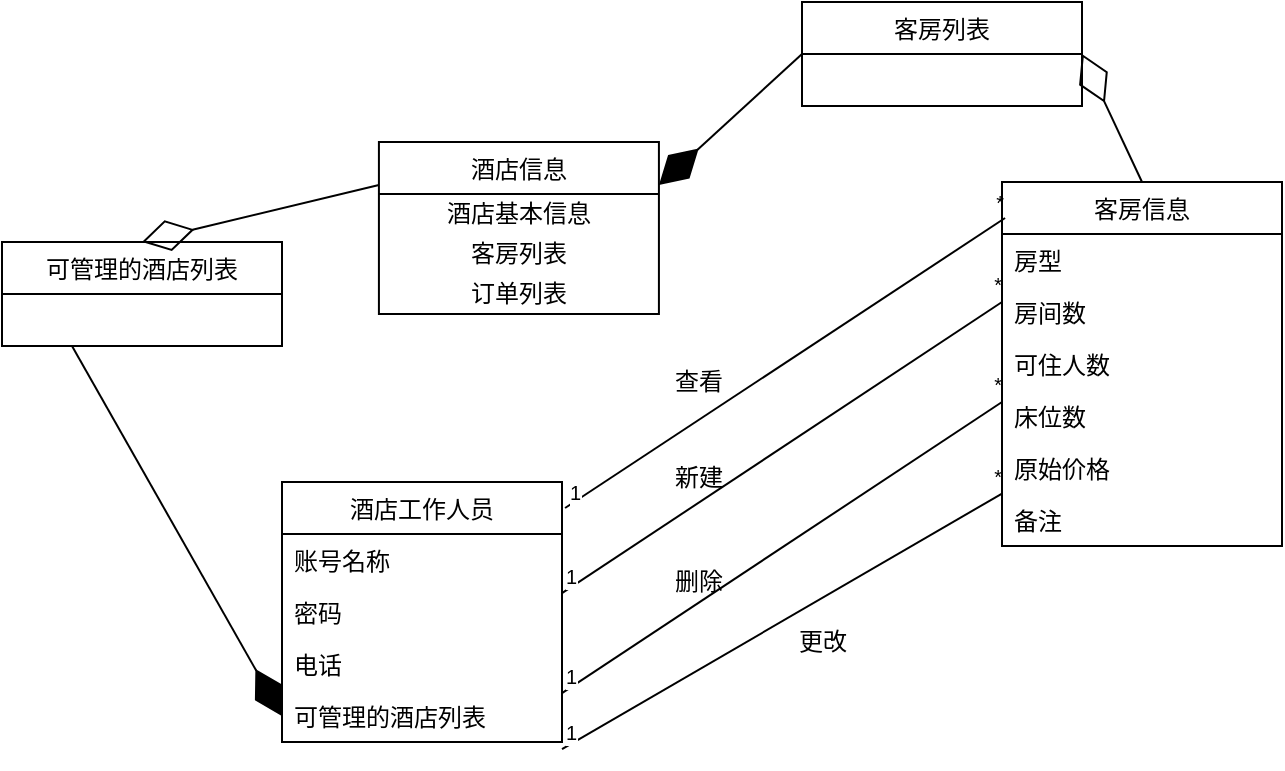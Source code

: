 <mxfile version="12.9.3" type="device"><diagram id="-fjF0_czHy0ig4_r4-5n" name="第 1 页"><mxGraphModel dx="1038" dy="498" grid="1" gridSize="10" guides="1" tooltips="1" connect="1" arrows="1" fold="1" page="1" pageScale="1" pageWidth="827" pageHeight="1169" math="0" shadow="0"><root><mxCell id="0"/><mxCell id="1" parent="0"/><mxCell id="t6GV5ONM8ELmDWmFNCFk-21" value="" style="endArrow=none;html=1;entryX=0.011;entryY=0.099;entryDx=0;entryDy=0;exitX=1.011;exitY=0.1;exitDx=0;exitDy=0;exitPerimeter=0;entryPerimeter=0;" edge="1" parent="1" source="t6GV5ONM8ELmDWmFNCFk-1" target="t6GV5ONM8ELmDWmFNCFk-29"><mxGeometry relative="1" as="geometry"><mxPoint x="250" y="150" as="sourcePoint"/><mxPoint x="410" y="150" as="targetPoint"/></mxGeometry></mxCell><mxCell id="t6GV5ONM8ELmDWmFNCFk-22" value="1" style="resizable=0;html=1;align=left;verticalAlign=bottom;labelBackgroundColor=#ffffff;fontSize=10;" connectable="0" vertex="1" parent="t6GV5ONM8ELmDWmFNCFk-21"><mxGeometry x="-1" relative="1" as="geometry"/></mxCell><mxCell id="t6GV5ONM8ELmDWmFNCFk-23" value="*" style="resizable=0;html=1;align=right;verticalAlign=bottom;labelBackgroundColor=#ffffff;fontSize=10;" connectable="0" vertex="1" parent="t6GV5ONM8ELmDWmFNCFk-21"><mxGeometry x="1" relative="1" as="geometry"/></mxCell><mxCell id="t6GV5ONM8ELmDWmFNCFk-19" value="查看" style="text;html=1;align=center;verticalAlign=middle;resizable=0;points=[];autosize=1;rotation=0;" vertex="1" parent="1"><mxGeometry x="348.46" y="270" width="40" height="20" as="geometry"/></mxCell><mxCell id="t6GV5ONM8ELmDWmFNCFk-44" value="" style="endArrow=diamondThin;endFill=1;endSize=24;html=1;exitX=0.25;exitY=1;exitDx=0;exitDy=0;entryX=0;entryY=0.5;entryDx=0;entryDy=0;" edge="1" parent="1" source="t6GV5ONM8ELmDWmFNCFk-13" target="t6GV5ONM8ELmDWmFNCFk-10"><mxGeometry width="160" relative="1" as="geometry"><mxPoint x="430" y="280" as="sourcePoint"/><mxPoint x="590" y="280" as="targetPoint"/></mxGeometry></mxCell><mxCell id="t6GV5ONM8ELmDWmFNCFk-1" value="酒店工作人员" style="swimlane;fontStyle=0;childLayout=stackLayout;horizontal=1;startSize=26;fillColor=none;horizontalStack=0;resizeParent=1;resizeParentMax=0;resizeLast=0;collapsible=1;marginBottom=0;" vertex="1" parent="1"><mxGeometry x="160" y="330" width="140" height="130" as="geometry"/></mxCell><mxCell id="t6GV5ONM8ELmDWmFNCFk-2" value="账号名称" style="text;strokeColor=none;fillColor=none;align=left;verticalAlign=top;spacingLeft=4;spacingRight=4;overflow=hidden;rotatable=0;points=[[0,0.5],[1,0.5]];portConstraint=eastwest;" vertex="1" parent="t6GV5ONM8ELmDWmFNCFk-1"><mxGeometry y="26" width="140" height="26" as="geometry"/></mxCell><mxCell id="t6GV5ONM8ELmDWmFNCFk-3" value="密码" style="text;strokeColor=none;fillColor=none;align=left;verticalAlign=top;spacingLeft=4;spacingRight=4;overflow=hidden;rotatable=0;points=[[0,0.5],[1,0.5]];portConstraint=eastwest;" vertex="1" parent="t6GV5ONM8ELmDWmFNCFk-1"><mxGeometry y="52" width="140" height="26" as="geometry"/></mxCell><mxCell id="t6GV5ONM8ELmDWmFNCFk-4" value="电话" style="text;strokeColor=none;fillColor=none;align=left;verticalAlign=top;spacingLeft=4;spacingRight=4;overflow=hidden;rotatable=0;points=[[0,0.5],[1,0.5]];portConstraint=eastwest;" vertex="1" parent="t6GV5ONM8ELmDWmFNCFk-1"><mxGeometry y="78" width="140" height="26" as="geometry"/></mxCell><mxCell id="t6GV5ONM8ELmDWmFNCFk-10" value="可管理的酒店列表" style="text;strokeColor=none;fillColor=none;align=left;verticalAlign=top;spacingLeft=4;spacingRight=4;overflow=hidden;rotatable=0;points=[[0,0.5],[1,0.5]];portConstraint=eastwest;" vertex="1" parent="t6GV5ONM8ELmDWmFNCFk-1"><mxGeometry y="104" width="140" height="26" as="geometry"/></mxCell><mxCell id="t6GV5ONM8ELmDWmFNCFk-47" value="" style="endArrow=none;html=1;entryX=0.011;entryY=0.099;entryDx=0;entryDy=0;exitX=1.011;exitY=0.1;exitDx=0;exitDy=0;exitPerimeter=0;entryPerimeter=0;" edge="1" parent="1"><mxGeometry relative="1" as="geometry"><mxPoint x="300.0" y="385.56" as="sourcePoint"/><mxPoint x="520" y="240.004" as="targetPoint"/></mxGeometry></mxCell><mxCell id="t6GV5ONM8ELmDWmFNCFk-48" value="1" style="resizable=0;html=1;align=left;verticalAlign=bottom;labelBackgroundColor=#ffffff;fontSize=10;" connectable="0" vertex="1" parent="t6GV5ONM8ELmDWmFNCFk-47"><mxGeometry x="-1" relative="1" as="geometry"/></mxCell><mxCell id="t6GV5ONM8ELmDWmFNCFk-49" value="*" style="resizable=0;html=1;align=right;verticalAlign=bottom;labelBackgroundColor=#ffffff;fontSize=10;" connectable="0" vertex="1" parent="t6GV5ONM8ELmDWmFNCFk-47"><mxGeometry x="1" relative="1" as="geometry"/></mxCell><mxCell id="t6GV5ONM8ELmDWmFNCFk-50" value="新建" style="text;html=1;align=center;verticalAlign=middle;resizable=0;points=[];autosize=1;rotation=0;" vertex="1" parent="1"><mxGeometry x="348.46" y="318" width="40" height="20" as="geometry"/></mxCell><mxCell id="t6GV5ONM8ELmDWmFNCFk-51" value="" style="endArrow=none;html=1;entryX=0.011;entryY=0.099;entryDx=0;entryDy=0;exitX=1.011;exitY=0.1;exitDx=0;exitDy=0;exitPerimeter=0;entryPerimeter=0;" edge="1" parent="1"><mxGeometry relative="1" as="geometry"><mxPoint x="300.0" y="435.56" as="sourcePoint"/><mxPoint x="520" y="290.004" as="targetPoint"/></mxGeometry></mxCell><mxCell id="t6GV5ONM8ELmDWmFNCFk-52" value="1" style="resizable=0;html=1;align=left;verticalAlign=bottom;labelBackgroundColor=#ffffff;fontSize=10;" connectable="0" vertex="1" parent="t6GV5ONM8ELmDWmFNCFk-51"><mxGeometry x="-1" relative="1" as="geometry"/></mxCell><mxCell id="t6GV5ONM8ELmDWmFNCFk-53" value="*" style="resizable=0;html=1;align=right;verticalAlign=bottom;labelBackgroundColor=#ffffff;fontSize=10;" connectable="0" vertex="1" parent="t6GV5ONM8ELmDWmFNCFk-51"><mxGeometry x="1" relative="1" as="geometry"/></mxCell><mxCell id="t6GV5ONM8ELmDWmFNCFk-54" value="删除" style="text;html=1;align=center;verticalAlign=middle;resizable=0;points=[];autosize=1;rotation=0;" vertex="1" parent="1"><mxGeometry x="348.46" y="370" width="40" height="20" as="geometry"/></mxCell><mxCell id="t6GV5ONM8ELmDWmFNCFk-62" value="" style="endArrow=none;html=1;entryX=0;entryY=0.992;entryDx=0;entryDy=0;exitX=1.011;exitY=0.1;exitDx=0;exitDy=0;exitPerimeter=0;entryPerimeter=0;" edge="1" parent="1" target="t6GV5ONM8ELmDWmFNCFk-35"><mxGeometry relative="1" as="geometry"><mxPoint x="300" y="463.56" as="sourcePoint"/><mxPoint x="520" y="318.004" as="targetPoint"/></mxGeometry></mxCell><mxCell id="t6GV5ONM8ELmDWmFNCFk-63" value="1" style="resizable=0;html=1;align=left;verticalAlign=bottom;labelBackgroundColor=#ffffff;fontSize=10;" connectable="0" vertex="1" parent="t6GV5ONM8ELmDWmFNCFk-62"><mxGeometry x="-1" relative="1" as="geometry"/></mxCell><mxCell id="t6GV5ONM8ELmDWmFNCFk-64" value="*" style="resizable=0;html=1;align=right;verticalAlign=bottom;labelBackgroundColor=#ffffff;fontSize=10;" connectable="0" vertex="1" parent="t6GV5ONM8ELmDWmFNCFk-62"><mxGeometry x="1" relative="1" as="geometry"/></mxCell><mxCell id="t6GV5ONM8ELmDWmFNCFk-65" value="更改" style="text;html=1;align=center;verticalAlign=middle;resizable=0;points=[];autosize=1;rotation=0;" vertex="1" parent="1"><mxGeometry x="410.0" y="400" width="40" height="20" as="geometry"/></mxCell><mxCell id="t6GV5ONM8ELmDWmFNCFk-68" value="" style="endArrow=diamondThin;endFill=0;endSize=24;html=1;exitX=0.5;exitY=0;exitDx=0;exitDy=0;entryX=1;entryY=0.5;entryDx=0;entryDy=0;" edge="1" parent="1" source="t6GV5ONM8ELmDWmFNCFk-29" target="t6GV5ONM8ELmDWmFNCFk-69"><mxGeometry width="160" relative="1" as="geometry"><mxPoint x="640" y="140" as="sourcePoint"/><mxPoint x="440" y="5" as="targetPoint"/></mxGeometry></mxCell><mxCell id="t6GV5ONM8ELmDWmFNCFk-69" value="客房列表" style="swimlane;fontStyle=0;childLayout=stackLayout;horizontal=1;startSize=26;fillColor=none;horizontalStack=0;resizeParent=1;resizeParentMax=0;resizeLast=0;collapsible=1;marginBottom=0;" vertex="1" parent="1"><mxGeometry x="420" y="90" width="140" height="52" as="geometry"/></mxCell><mxCell id="t6GV5ONM8ELmDWmFNCFk-78" value="" style="endArrow=diamondThin;endFill=1;endSize=24;html=1;exitX=0;exitY=0.5;exitDx=0;exitDy=0;entryX=1;entryY=0.25;entryDx=0;entryDy=0;" edge="1" parent="1" source="t6GV5ONM8ELmDWmFNCFk-69" target="t6GV5ONM8ELmDWmFNCFk-79"><mxGeometry width="160" relative="1" as="geometry"><mxPoint x="270" y="110" as="sourcePoint"/><mxPoint x="360" y="361" as="targetPoint"/></mxGeometry></mxCell><mxCell id="t6GV5ONM8ELmDWmFNCFk-83" value="" style="endArrow=diamondThin;endFill=0;endSize=24;html=1;exitX=0;exitY=0.25;exitDx=0;exitDy=0;entryX=0.5;entryY=0;entryDx=0;entryDy=0;" edge="1" parent="1" source="t6GV5ONM8ELmDWmFNCFk-79" target="t6GV5ONM8ELmDWmFNCFk-13"><mxGeometry width="160" relative="1" as="geometry"><mxPoint x="155" y="149" as="sourcePoint"/><mxPoint x="125" y="83" as="targetPoint"/></mxGeometry></mxCell><mxCell id="t6GV5ONM8ELmDWmFNCFk-29" value="客房信息" style="swimlane;fontStyle=0;childLayout=stackLayout;horizontal=1;startSize=26;fillColor=none;horizontalStack=0;resizeParent=1;resizeParentMax=0;resizeLast=0;collapsible=1;marginBottom=0;" vertex="1" parent="1"><mxGeometry x="520" y="180" width="140" height="182" as="geometry"/></mxCell><mxCell id="t6GV5ONM8ELmDWmFNCFk-30" value="房型" style="text;strokeColor=none;fillColor=none;align=left;verticalAlign=top;spacingLeft=4;spacingRight=4;overflow=hidden;rotatable=0;points=[[0,0.5],[1,0.5]];portConstraint=eastwest;" vertex="1" parent="t6GV5ONM8ELmDWmFNCFk-29"><mxGeometry y="26" width="140" height="26" as="geometry"/></mxCell><mxCell id="t6GV5ONM8ELmDWmFNCFk-32" value="房间数" style="text;strokeColor=none;fillColor=none;align=left;verticalAlign=top;spacingLeft=4;spacingRight=4;overflow=hidden;rotatable=0;points=[[0,0.5],[1,0.5]];portConstraint=eastwest;" vertex="1" parent="t6GV5ONM8ELmDWmFNCFk-29"><mxGeometry y="52" width="140" height="26" as="geometry"/></mxCell><mxCell id="t6GV5ONM8ELmDWmFNCFk-33" value="可住人数" style="text;strokeColor=none;fillColor=none;align=left;verticalAlign=top;spacingLeft=4;spacingRight=4;overflow=hidden;rotatable=0;points=[[0,0.5],[1,0.5]];portConstraint=eastwest;" vertex="1" parent="t6GV5ONM8ELmDWmFNCFk-29"><mxGeometry y="78" width="140" height="26" as="geometry"/></mxCell><mxCell id="t6GV5ONM8ELmDWmFNCFk-34" value="床位数" style="text;strokeColor=none;fillColor=none;align=left;verticalAlign=top;spacingLeft=4;spacingRight=4;overflow=hidden;rotatable=0;points=[[0,0.5],[1,0.5]];portConstraint=eastwest;" vertex="1" parent="t6GV5ONM8ELmDWmFNCFk-29"><mxGeometry y="104" width="140" height="26" as="geometry"/></mxCell><mxCell id="t6GV5ONM8ELmDWmFNCFk-35" value="原始价格" style="text;strokeColor=none;fillColor=none;align=left;verticalAlign=top;spacingLeft=4;spacingRight=4;overflow=hidden;rotatable=0;points=[[0,0.5],[1,0.5]];portConstraint=eastwest;" vertex="1" parent="t6GV5ONM8ELmDWmFNCFk-29"><mxGeometry y="130" width="140" height="26" as="geometry"/></mxCell><mxCell id="t6GV5ONM8ELmDWmFNCFk-66" value="备注" style="text;strokeColor=none;fillColor=none;align=left;verticalAlign=top;spacingLeft=4;spacingRight=4;overflow=hidden;rotatable=0;points=[[0,0.5],[1,0.5]];portConstraint=eastwest;" vertex="1" parent="t6GV5ONM8ELmDWmFNCFk-29"><mxGeometry y="156" width="140" height="26" as="geometry"/></mxCell><mxCell id="t6GV5ONM8ELmDWmFNCFk-13" value="可管理的酒店列表" style="swimlane;fontStyle=0;childLayout=stackLayout;horizontal=1;startSize=26;fillColor=none;horizontalStack=0;resizeParent=1;resizeParentMax=0;resizeLast=0;collapsible=1;marginBottom=0;" vertex="1" parent="1"><mxGeometry x="20" y="210" width="140" height="52" as="geometry"/></mxCell><mxCell id="t6GV5ONM8ELmDWmFNCFk-79" value="酒店信息" style="swimlane;fontStyle=0;childLayout=stackLayout;horizontal=1;startSize=26;fillColor=none;horizontalStack=0;resizeParent=1;resizeParentMax=0;resizeLast=0;collapsible=1;marginBottom=0;" vertex="1" parent="1"><mxGeometry x="208.46" y="160" width="140" height="86" as="geometry"/></mxCell><mxCell id="t6GV5ONM8ELmDWmFNCFk-81" value="酒店基本信息" style="text;html=1;align=center;verticalAlign=middle;resizable=0;points=[];autosize=1;" vertex="1" parent="t6GV5ONM8ELmDWmFNCFk-79"><mxGeometry y="26" width="140" height="20" as="geometry"/></mxCell><mxCell id="t6GV5ONM8ELmDWmFNCFk-82" value="客房列表" style="text;html=1;align=center;verticalAlign=middle;resizable=0;points=[];autosize=1;" vertex="1" parent="t6GV5ONM8ELmDWmFNCFk-79"><mxGeometry y="46" width="140" height="20" as="geometry"/></mxCell><mxCell id="t6GV5ONM8ELmDWmFNCFk-85" value="订单列表" style="text;html=1;align=center;verticalAlign=middle;resizable=0;points=[];autosize=1;" vertex="1" parent="t6GV5ONM8ELmDWmFNCFk-79"><mxGeometry y="66" width="140" height="20" as="geometry"/></mxCell></root></mxGraphModel></diagram></mxfile>